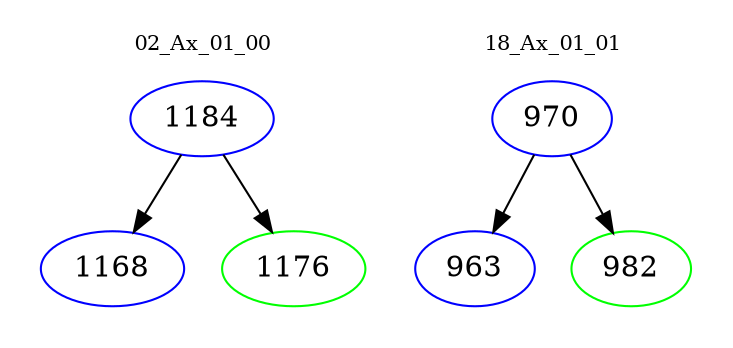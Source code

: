 digraph{
subgraph cluster_0 {
color = white
label = "02_Ax_01_00";
fontsize=10;
T0_1184 [label="1184", color="blue"]
T0_1184 -> T0_1168 [color="black"]
T0_1168 [label="1168", color="blue"]
T0_1184 -> T0_1176 [color="black"]
T0_1176 [label="1176", color="green"]
}
subgraph cluster_1 {
color = white
label = "18_Ax_01_01";
fontsize=10;
T1_970 [label="970", color="blue"]
T1_970 -> T1_963 [color="black"]
T1_963 [label="963", color="blue"]
T1_970 -> T1_982 [color="black"]
T1_982 [label="982", color="green"]
}
}
